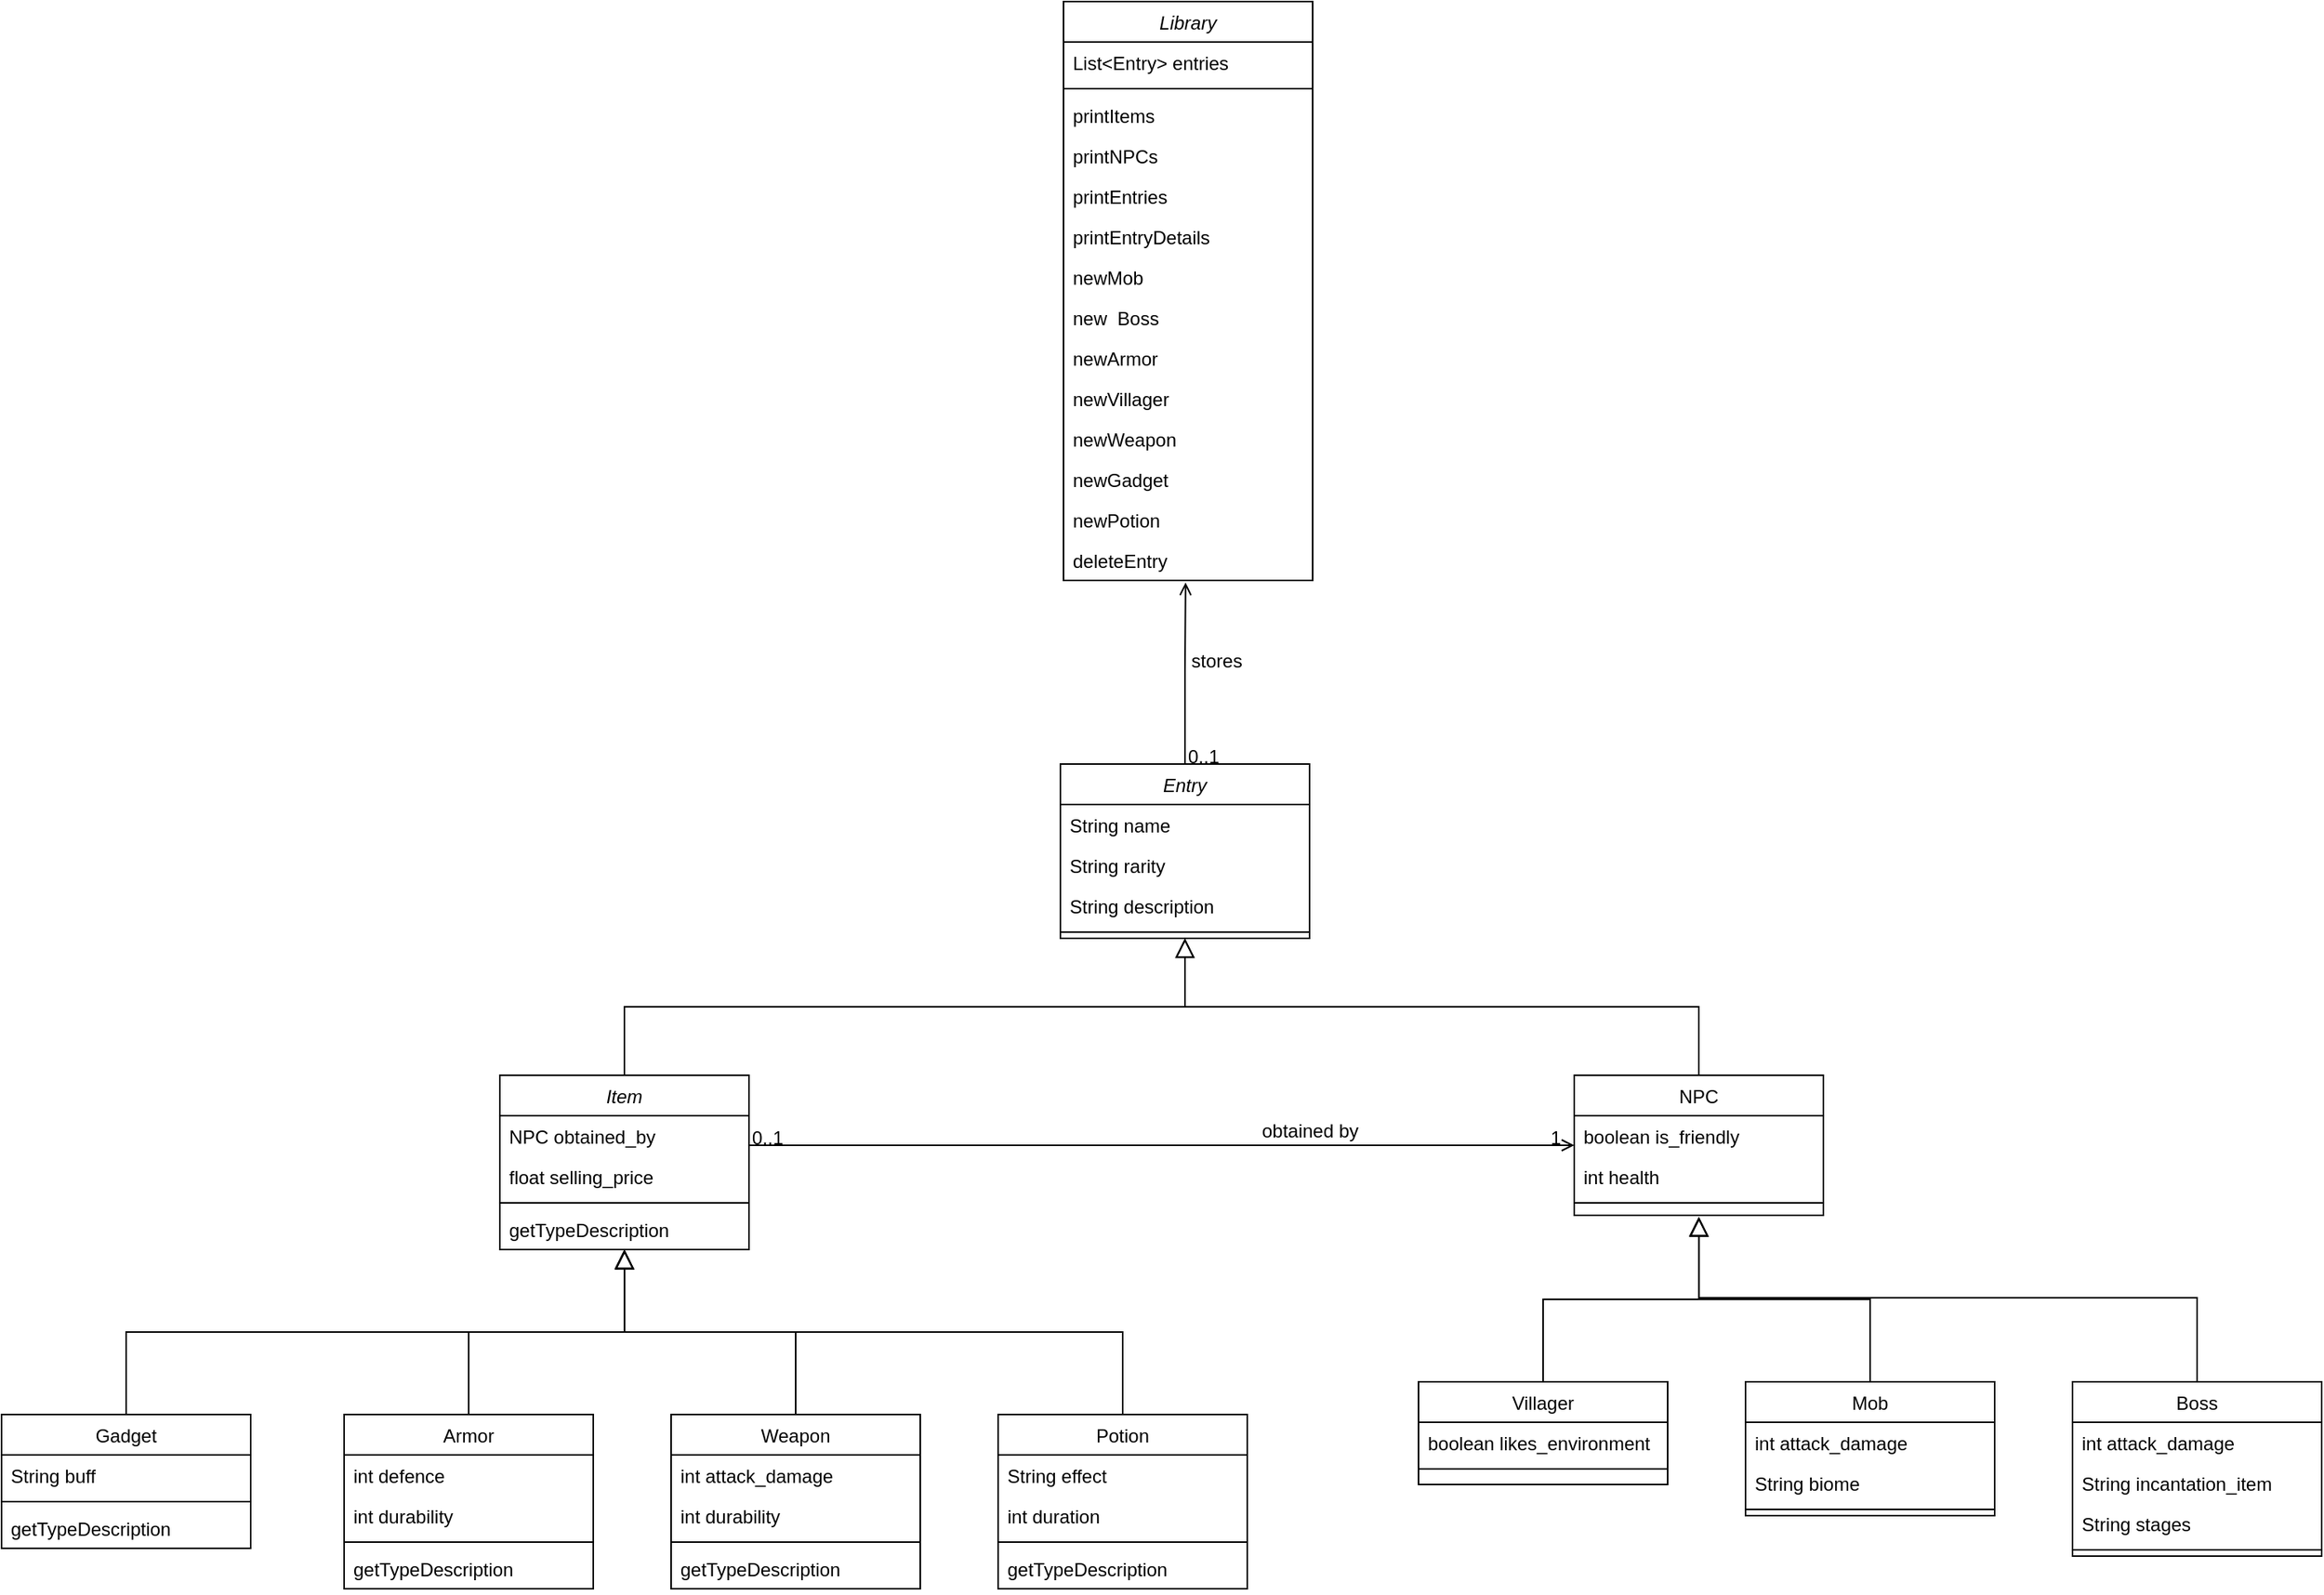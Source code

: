 <mxfile version="20.8.4" type="device"><diagram id="C5RBs43oDa-KdzZeNtuy" name="Page-1"><mxGraphModel dx="2862" dy="2291" grid="1" gridSize="10" guides="1" tooltips="1" connect="1" arrows="1" fold="1" page="1" pageScale="1" pageWidth="827" pageHeight="1169" math="0" shadow="0"><root><mxCell id="WIyWlLk6GJQsqaUBKTNV-0"/><mxCell id="WIyWlLk6GJQsqaUBKTNV-1" parent="WIyWlLk6GJQsqaUBKTNV-0"/><mxCell id="zkfFHV4jXpPFQw0GAbJ--0" value="Item" style="swimlane;fontStyle=2;align=center;verticalAlign=top;childLayout=stackLayout;horizontal=1;startSize=26;horizontalStack=0;resizeParent=1;resizeLast=0;collapsible=1;marginBottom=0;rounded=0;shadow=0;strokeWidth=1;" parent="WIyWlLk6GJQsqaUBKTNV-1" vertex="1"><mxGeometry x="220" y="500" width="160" height="112" as="geometry"><mxRectangle x="230" y="140" width="160" height="26" as="alternateBounds"/></mxGeometry></mxCell><mxCell id="zkfFHV4jXpPFQw0GAbJ--3" value="NPC obtained_by" style="text;align=left;verticalAlign=top;spacingLeft=4;spacingRight=4;overflow=hidden;rotatable=0;points=[[0,0.5],[1,0.5]];portConstraint=eastwest;rounded=0;shadow=0;html=0;" parent="zkfFHV4jXpPFQw0GAbJ--0" vertex="1"><mxGeometry y="26" width="160" height="26" as="geometry"/></mxCell><mxCell id="cBtVYRipqRbybCZdaQhx-9" value="float selling_price" style="text;align=left;verticalAlign=top;spacingLeft=4;spacingRight=4;overflow=hidden;rotatable=0;points=[[0,0.5],[1,0.5]];portConstraint=eastwest;rounded=0;shadow=0;html=0;" parent="zkfFHV4jXpPFQw0GAbJ--0" vertex="1"><mxGeometry y="52" width="160" height="26" as="geometry"/></mxCell><mxCell id="zkfFHV4jXpPFQw0GAbJ--4" value="" style="line;html=1;strokeWidth=1;align=left;verticalAlign=middle;spacingTop=-1;spacingLeft=3;spacingRight=3;rotatable=0;labelPosition=right;points=[];portConstraint=eastwest;" parent="zkfFHV4jXpPFQw0GAbJ--0" vertex="1"><mxGeometry y="78" width="160" height="8" as="geometry"/></mxCell><mxCell id="cBtVYRipqRbybCZdaQhx-77" value="getTypeDescription" style="text;align=left;verticalAlign=top;spacingLeft=4;spacingRight=4;overflow=hidden;rotatable=0;points=[[0,0.5],[1,0.5]];portConstraint=eastwest;rounded=0;shadow=0;html=0;" parent="zkfFHV4jXpPFQw0GAbJ--0" vertex="1"><mxGeometry y="86" width="160" height="26" as="geometry"/></mxCell><mxCell id="zkfFHV4jXpPFQw0GAbJ--6" value="Armor" style="swimlane;fontStyle=0;align=center;verticalAlign=top;childLayout=stackLayout;horizontal=1;startSize=26;horizontalStack=0;resizeParent=1;resizeLast=0;collapsible=1;marginBottom=0;rounded=0;shadow=0;strokeWidth=1;" parent="WIyWlLk6GJQsqaUBKTNV-1" vertex="1"><mxGeometry x="120" y="718" width="160" height="112" as="geometry"><mxRectangle x="120" y="360" width="160" height="26" as="alternateBounds"/></mxGeometry></mxCell><mxCell id="zkfFHV4jXpPFQw0GAbJ--7" value="int defence" style="text;align=left;verticalAlign=top;spacingLeft=4;spacingRight=4;overflow=hidden;rotatable=0;points=[[0,0.5],[1,0.5]];portConstraint=eastwest;" parent="zkfFHV4jXpPFQw0GAbJ--6" vertex="1"><mxGeometry y="26" width="160" height="26" as="geometry"/></mxCell><mxCell id="zkfFHV4jXpPFQw0GAbJ--8" value="int durability" style="text;align=left;verticalAlign=top;spacingLeft=4;spacingRight=4;overflow=hidden;rotatable=0;points=[[0,0.5],[1,0.5]];portConstraint=eastwest;rounded=0;shadow=0;html=0;" parent="zkfFHV4jXpPFQw0GAbJ--6" vertex="1"><mxGeometry y="52" width="160" height="26" as="geometry"/></mxCell><mxCell id="zkfFHV4jXpPFQw0GAbJ--9" value="" style="line;html=1;strokeWidth=1;align=left;verticalAlign=middle;spacingTop=-1;spacingLeft=3;spacingRight=3;rotatable=0;labelPosition=right;points=[];portConstraint=eastwest;" parent="zkfFHV4jXpPFQw0GAbJ--6" vertex="1"><mxGeometry y="78" width="160" height="8" as="geometry"/></mxCell><mxCell id="cBtVYRipqRbybCZdaQhx-80" value="getTypeDescription" style="text;align=left;verticalAlign=top;spacingLeft=4;spacingRight=4;overflow=hidden;rotatable=0;points=[[0,0.5],[1,0.5]];portConstraint=eastwest;rounded=0;shadow=0;html=0;" parent="zkfFHV4jXpPFQw0GAbJ--6" vertex="1"><mxGeometry y="86" width="160" height="26" as="geometry"/></mxCell><mxCell id="zkfFHV4jXpPFQw0GAbJ--12" value="" style="endArrow=block;endSize=10;endFill=0;shadow=0;strokeWidth=1;rounded=0;edgeStyle=elbowEdgeStyle;elbow=vertical;" parent="WIyWlLk6GJQsqaUBKTNV-1" source="zkfFHV4jXpPFQw0GAbJ--6" edge="1"><mxGeometry width="160" relative="1" as="geometry"><mxPoint x="200" y="635" as="sourcePoint"/><mxPoint x="300" y="612.0" as="targetPoint"/></mxGeometry></mxCell><mxCell id="zkfFHV4jXpPFQw0GAbJ--13" value="Weapon" style="swimlane;fontStyle=0;align=center;verticalAlign=top;childLayout=stackLayout;horizontal=1;startSize=26;horizontalStack=0;resizeParent=1;resizeLast=0;collapsible=1;marginBottom=0;rounded=0;shadow=0;strokeWidth=1;" parent="WIyWlLk6GJQsqaUBKTNV-1" vertex="1"><mxGeometry x="330" y="718" width="160" height="112" as="geometry"><mxRectangle x="340" y="380" width="170" height="26" as="alternateBounds"/></mxGeometry></mxCell><mxCell id="zkfFHV4jXpPFQw0GAbJ--14" value="int attack_damage" style="text;align=left;verticalAlign=top;spacingLeft=4;spacingRight=4;overflow=hidden;rotatable=0;points=[[0,0.5],[1,0.5]];portConstraint=eastwest;" parent="zkfFHV4jXpPFQw0GAbJ--13" vertex="1"><mxGeometry y="26" width="160" height="26" as="geometry"/></mxCell><mxCell id="cBtVYRipqRbybCZdaQhx-12" value="int durability" style="text;align=left;verticalAlign=top;spacingLeft=4;spacingRight=4;overflow=hidden;rotatable=0;points=[[0,0.5],[1,0.5]];portConstraint=eastwest;" parent="zkfFHV4jXpPFQw0GAbJ--13" vertex="1"><mxGeometry y="52" width="160" height="26" as="geometry"/></mxCell><mxCell id="zkfFHV4jXpPFQw0GAbJ--15" value="" style="line;html=1;strokeWidth=1;align=left;verticalAlign=middle;spacingTop=-1;spacingLeft=3;spacingRight=3;rotatable=0;labelPosition=right;points=[];portConstraint=eastwest;" parent="zkfFHV4jXpPFQw0GAbJ--13" vertex="1"><mxGeometry y="78" width="160" height="8" as="geometry"/></mxCell><mxCell id="cBtVYRipqRbybCZdaQhx-79" value="getTypeDescription" style="text;align=left;verticalAlign=top;spacingLeft=4;spacingRight=4;overflow=hidden;rotatable=0;points=[[0,0.5],[1,0.5]];portConstraint=eastwest;rounded=0;shadow=0;html=0;" parent="zkfFHV4jXpPFQw0GAbJ--13" vertex="1"><mxGeometry y="86" width="160" height="26" as="geometry"/></mxCell><mxCell id="zkfFHV4jXpPFQw0GAbJ--16" value="" style="endArrow=block;endSize=10;endFill=0;shadow=0;strokeWidth=1;rounded=0;edgeStyle=elbowEdgeStyle;elbow=vertical;" parent="WIyWlLk6GJQsqaUBKTNV-1" source="zkfFHV4jXpPFQw0GAbJ--13" edge="1"><mxGeometry width="160" relative="1" as="geometry"><mxPoint x="210" y="805" as="sourcePoint"/><mxPoint x="300" y="612.0" as="targetPoint"/></mxGeometry></mxCell><mxCell id="zkfFHV4jXpPFQw0GAbJ--17" value="NPC" style="swimlane;fontStyle=0;align=center;verticalAlign=top;childLayout=stackLayout;horizontal=1;startSize=26;horizontalStack=0;resizeParent=1;resizeLast=0;collapsible=1;marginBottom=0;rounded=0;shadow=0;strokeWidth=1;" parent="WIyWlLk6GJQsqaUBKTNV-1" vertex="1"><mxGeometry x="910" y="500" width="160" height="90" as="geometry"><mxRectangle x="550" y="140" width="160" height="26" as="alternateBounds"/></mxGeometry></mxCell><mxCell id="cBtVYRipqRbybCZdaQhx-35" value="boolean is_friendly" style="text;align=left;verticalAlign=top;spacingLeft=4;spacingRight=4;overflow=hidden;rotatable=0;points=[[0,0.5],[1,0.5]];portConstraint=eastwest;rounded=0;shadow=0;html=0;" parent="zkfFHV4jXpPFQw0GAbJ--17" vertex="1"><mxGeometry y="26" width="160" height="26" as="geometry"/></mxCell><mxCell id="zkfFHV4jXpPFQw0GAbJ--20" value="int health" style="text;align=left;verticalAlign=top;spacingLeft=4;spacingRight=4;overflow=hidden;rotatable=0;points=[[0,0.5],[1,0.5]];portConstraint=eastwest;rounded=0;shadow=0;html=0;" parent="zkfFHV4jXpPFQw0GAbJ--17" vertex="1"><mxGeometry y="52" width="160" height="26" as="geometry"/></mxCell><mxCell id="zkfFHV4jXpPFQw0GAbJ--23" value="" style="line;html=1;strokeWidth=1;align=left;verticalAlign=middle;spacingTop=-1;spacingLeft=3;spacingRight=3;rotatable=0;labelPosition=right;points=[];portConstraint=eastwest;" parent="zkfFHV4jXpPFQw0GAbJ--17" vertex="1"><mxGeometry y="78" width="160" height="8" as="geometry"/></mxCell><mxCell id="zkfFHV4jXpPFQw0GAbJ--26" value="" style="endArrow=open;shadow=0;strokeWidth=1;rounded=0;endFill=1;edgeStyle=elbowEdgeStyle;elbow=vertical;" parent="WIyWlLk6GJQsqaUBKTNV-1" source="zkfFHV4jXpPFQw0GAbJ--0" target="zkfFHV4jXpPFQw0GAbJ--17" edge="1"><mxGeometry x="0.5" y="41" relative="1" as="geometry"><mxPoint x="380" y="602" as="sourcePoint"/><mxPoint x="540" y="602" as="targetPoint"/><mxPoint x="-40" y="32" as="offset"/></mxGeometry></mxCell><mxCell id="zkfFHV4jXpPFQw0GAbJ--27" value="0..1" style="resizable=0;align=left;verticalAlign=bottom;labelBackgroundColor=none;fontSize=12;" parent="zkfFHV4jXpPFQw0GAbJ--26" connectable="0" vertex="1"><mxGeometry x="-1" relative="1" as="geometry"><mxPoint y="4" as="offset"/></mxGeometry></mxCell><mxCell id="zkfFHV4jXpPFQw0GAbJ--28" value="1" style="resizable=0;align=right;verticalAlign=bottom;labelBackgroundColor=none;fontSize=12;" parent="zkfFHV4jXpPFQw0GAbJ--26" connectable="0" vertex="1"><mxGeometry x="1" relative="1" as="geometry"><mxPoint x="-7" y="4" as="offset"/></mxGeometry></mxCell><mxCell id="zkfFHV4jXpPFQw0GAbJ--29" value="obtained by" style="text;html=1;resizable=0;points=[];;align=center;verticalAlign=middle;labelBackgroundColor=none;rounded=0;shadow=0;strokeWidth=1;fontSize=12;" parent="zkfFHV4jXpPFQw0GAbJ--26" vertex="1" connectable="0"><mxGeometry x="0.5" y="49" relative="1" as="geometry"><mxPoint x="-38" y="40" as="offset"/></mxGeometry></mxCell><mxCell id="cBtVYRipqRbybCZdaQhx-0" value="Potion" style="swimlane;fontStyle=0;align=center;verticalAlign=top;childLayout=stackLayout;horizontal=1;startSize=26;horizontalStack=0;resizeParent=1;resizeLast=0;collapsible=1;marginBottom=0;rounded=0;shadow=0;strokeWidth=1;" parent="WIyWlLk6GJQsqaUBKTNV-1" vertex="1"><mxGeometry x="540" y="718" width="160" height="112" as="geometry"><mxRectangle x="340" y="380" width="170" height="26" as="alternateBounds"/></mxGeometry></mxCell><mxCell id="cBtVYRipqRbybCZdaQhx-1" value="String effect" style="text;align=left;verticalAlign=top;spacingLeft=4;spacingRight=4;overflow=hidden;rotatable=0;points=[[0,0.5],[1,0.5]];portConstraint=eastwest;" parent="cBtVYRipqRbybCZdaQhx-0" vertex="1"><mxGeometry y="26" width="160" height="26" as="geometry"/></mxCell><mxCell id="cBtVYRipqRbybCZdaQhx-10" value="int duration" style="text;align=left;verticalAlign=top;spacingLeft=4;spacingRight=4;overflow=hidden;rotatable=0;points=[[0,0.5],[1,0.5]];portConstraint=eastwest;" parent="cBtVYRipqRbybCZdaQhx-0" vertex="1"><mxGeometry y="52" width="160" height="26" as="geometry"/></mxCell><mxCell id="cBtVYRipqRbybCZdaQhx-2" value="" style="line;html=1;strokeWidth=1;align=left;verticalAlign=middle;spacingTop=-1;spacingLeft=3;spacingRight=3;rotatable=0;labelPosition=right;points=[];portConstraint=eastwest;" parent="cBtVYRipqRbybCZdaQhx-0" vertex="1"><mxGeometry y="78" width="160" height="8" as="geometry"/></mxCell><mxCell id="cBtVYRipqRbybCZdaQhx-78" value="getTypeDescription" style="text;align=left;verticalAlign=top;spacingLeft=4;spacingRight=4;overflow=hidden;rotatable=0;points=[[0,0.5],[1,0.5]];portConstraint=eastwest;rounded=0;shadow=0;html=0;" parent="cBtVYRipqRbybCZdaQhx-0" vertex="1"><mxGeometry y="86" width="160" height="26" as="geometry"/></mxCell><mxCell id="cBtVYRipqRbybCZdaQhx-3" value="Gadget" style="swimlane;fontStyle=0;align=center;verticalAlign=top;childLayout=stackLayout;horizontal=1;startSize=26;horizontalStack=0;resizeParent=1;resizeLast=0;collapsible=1;marginBottom=0;rounded=0;shadow=0;strokeWidth=1;" parent="WIyWlLk6GJQsqaUBKTNV-1" vertex="1"><mxGeometry x="-100" y="718" width="160" height="86" as="geometry"><mxRectangle x="340" y="380" width="170" height="26" as="alternateBounds"/></mxGeometry></mxCell><mxCell id="cBtVYRipqRbybCZdaQhx-4" value="String buff" style="text;align=left;verticalAlign=top;spacingLeft=4;spacingRight=4;overflow=hidden;rotatable=0;points=[[0,0.5],[1,0.5]];portConstraint=eastwest;" parent="cBtVYRipqRbybCZdaQhx-3" vertex="1"><mxGeometry y="26" width="160" height="26" as="geometry"/></mxCell><mxCell id="cBtVYRipqRbybCZdaQhx-5" value="" style="line;html=1;strokeWidth=1;align=left;verticalAlign=middle;spacingTop=-1;spacingLeft=3;spacingRight=3;rotatable=0;labelPosition=right;points=[];portConstraint=eastwest;" parent="cBtVYRipqRbybCZdaQhx-3" vertex="1"><mxGeometry y="52" width="160" height="8" as="geometry"/></mxCell><mxCell id="cBtVYRipqRbybCZdaQhx-82" value="getTypeDescription" style="text;align=left;verticalAlign=top;spacingLeft=4;spacingRight=4;overflow=hidden;rotatable=0;points=[[0,0.5],[1,0.5]];portConstraint=eastwest;rounded=0;shadow=0;html=0;" parent="cBtVYRipqRbybCZdaQhx-3" vertex="1"><mxGeometry y="60" width="160" height="26" as="geometry"/></mxCell><mxCell id="cBtVYRipqRbybCZdaQhx-6" value="" style="endArrow=block;endSize=10;endFill=0;shadow=0;strokeWidth=1;rounded=0;edgeStyle=elbowEdgeStyle;elbow=vertical;exitX=0.5;exitY=0;exitDx=0;exitDy=0;" parent="WIyWlLk6GJQsqaUBKTNV-1" source="cBtVYRipqRbybCZdaQhx-3" edge="1"><mxGeometry width="160" relative="1" as="geometry"><mxPoint x="210" y="728" as="sourcePoint"/><mxPoint x="300" y="612.0" as="targetPoint"/></mxGeometry></mxCell><mxCell id="cBtVYRipqRbybCZdaQhx-7" value="" style="endArrow=block;endSize=10;endFill=0;shadow=0;strokeWidth=1;rounded=0;edgeStyle=elbowEdgeStyle;elbow=vertical;exitX=0.5;exitY=0;exitDx=0;exitDy=0;entryX=0.501;entryY=1.01;entryDx=0;entryDy=0;entryPerimeter=0;" parent="WIyWlLk6GJQsqaUBKTNV-1" source="cBtVYRipqRbybCZdaQhx-0" edge="1"><mxGeometry width="160" relative="1" as="geometry"><mxPoint x="420" y="726" as="sourcePoint"/><mxPoint x="300.16" y="612.26" as="targetPoint"/></mxGeometry></mxCell><mxCell id="cBtVYRipqRbybCZdaQhx-14" value="Villager" style="swimlane;fontStyle=0;align=center;verticalAlign=top;childLayout=stackLayout;horizontal=1;startSize=26;horizontalStack=0;resizeParent=1;resizeLast=0;collapsible=1;marginBottom=0;rounded=0;shadow=0;strokeWidth=1;" parent="WIyWlLk6GJQsqaUBKTNV-1" vertex="1"><mxGeometry x="810" y="697" width="160" height="66" as="geometry"><mxRectangle x="120" y="360" width="160" height="26" as="alternateBounds"/></mxGeometry></mxCell><mxCell id="cBtVYRipqRbybCZdaQhx-16" value="boolean likes_environment" style="text;align=left;verticalAlign=top;spacingLeft=4;spacingRight=4;overflow=hidden;rotatable=0;points=[[0,0.5],[1,0.5]];portConstraint=eastwest;rounded=0;shadow=0;html=0;" parent="cBtVYRipqRbybCZdaQhx-14" vertex="1"><mxGeometry y="26" width="160" height="26" as="geometry"/></mxCell><mxCell id="cBtVYRipqRbybCZdaQhx-17" value="" style="line;html=1;strokeWidth=1;align=left;verticalAlign=middle;spacingTop=-1;spacingLeft=3;spacingRight=3;rotatable=0;labelPosition=right;points=[];portConstraint=eastwest;" parent="cBtVYRipqRbybCZdaQhx-14" vertex="1"><mxGeometry y="52" width="160" height="8" as="geometry"/></mxCell><mxCell id="cBtVYRipqRbybCZdaQhx-18" value="" style="endArrow=block;endSize=10;endFill=0;shadow=0;strokeWidth=1;rounded=0;edgeStyle=elbowEdgeStyle;elbow=vertical;" parent="WIyWlLk6GJQsqaUBKTNV-1" source="cBtVYRipqRbybCZdaQhx-14" edge="1"><mxGeometry width="160" relative="1" as="geometry"><mxPoint x="890" y="540" as="sourcePoint"/><mxPoint x="990" y="591.0" as="targetPoint"/></mxGeometry></mxCell><mxCell id="cBtVYRipqRbybCZdaQhx-19" value="Mob" style="swimlane;fontStyle=0;align=center;verticalAlign=top;childLayout=stackLayout;horizontal=1;startSize=26;horizontalStack=0;resizeParent=1;resizeLast=0;collapsible=1;marginBottom=0;rounded=0;shadow=0;strokeWidth=1;" parent="WIyWlLk6GJQsqaUBKTNV-1" vertex="1"><mxGeometry x="1020" y="697" width="160" height="86" as="geometry"><mxRectangle x="340" y="380" width="170" height="26" as="alternateBounds"/></mxGeometry></mxCell><mxCell id="cBtVYRipqRbybCZdaQhx-20" value="int attack_damage" style="text;align=left;verticalAlign=top;spacingLeft=4;spacingRight=4;overflow=hidden;rotatable=0;points=[[0,0.5],[1,0.5]];portConstraint=eastwest;" parent="cBtVYRipqRbybCZdaQhx-19" vertex="1"><mxGeometry y="26" width="160" height="26" as="geometry"/></mxCell><mxCell id="cBtVYRipqRbybCZdaQhx-34" value="String biome" style="text;align=left;verticalAlign=top;spacingLeft=4;spacingRight=4;overflow=hidden;rotatable=0;points=[[0,0.5],[1,0.5]];portConstraint=eastwest;" parent="cBtVYRipqRbybCZdaQhx-19" vertex="1"><mxGeometry y="52" width="160" height="26" as="geometry"/></mxCell><mxCell id="cBtVYRipqRbybCZdaQhx-22" value="" style="line;html=1;strokeWidth=1;align=left;verticalAlign=middle;spacingTop=-1;spacingLeft=3;spacingRight=3;rotatable=0;labelPosition=right;points=[];portConstraint=eastwest;" parent="cBtVYRipqRbybCZdaQhx-19" vertex="1"><mxGeometry y="78" width="160" height="8" as="geometry"/></mxCell><mxCell id="cBtVYRipqRbybCZdaQhx-23" value="" style="endArrow=block;endSize=10;endFill=0;shadow=0;strokeWidth=1;rounded=0;edgeStyle=elbowEdgeStyle;elbow=vertical;" parent="WIyWlLk6GJQsqaUBKTNV-1" source="cBtVYRipqRbybCZdaQhx-19" edge="1"><mxGeometry width="160" relative="1" as="geometry"><mxPoint x="900" y="710" as="sourcePoint"/><mxPoint x="990" y="591.0" as="targetPoint"/></mxGeometry></mxCell><mxCell id="cBtVYRipqRbybCZdaQhx-24" value="Boss" style="swimlane;fontStyle=0;align=center;verticalAlign=top;childLayout=stackLayout;horizontal=1;startSize=26;horizontalStack=0;resizeParent=1;resizeLast=0;collapsible=1;marginBottom=0;rounded=0;shadow=0;strokeWidth=1;" parent="WIyWlLk6GJQsqaUBKTNV-1" vertex="1"><mxGeometry x="1230" y="697" width="160" height="112" as="geometry"><mxRectangle x="340" y="380" width="170" height="26" as="alternateBounds"/></mxGeometry></mxCell><mxCell id="cBtVYRipqRbybCZdaQhx-25" value="int attack_damage" style="text;align=left;verticalAlign=top;spacingLeft=4;spacingRight=4;overflow=hidden;rotatable=0;points=[[0,0.5],[1,0.5]];portConstraint=eastwest;" parent="cBtVYRipqRbybCZdaQhx-24" vertex="1"><mxGeometry y="26" width="160" height="26" as="geometry"/></mxCell><mxCell id="cBtVYRipqRbybCZdaQhx-26" value="String incantation_item" style="text;align=left;verticalAlign=top;spacingLeft=4;spacingRight=4;overflow=hidden;rotatable=0;points=[[0,0.5],[1,0.5]];portConstraint=eastwest;" parent="cBtVYRipqRbybCZdaQhx-24" vertex="1"><mxGeometry y="52" width="160" height="26" as="geometry"/></mxCell><mxCell id="cBtVYRipqRbybCZdaQhx-37" value="String stages" style="text;align=left;verticalAlign=top;spacingLeft=4;spacingRight=4;overflow=hidden;rotatable=0;points=[[0,0.5],[1,0.5]];portConstraint=eastwest;" parent="cBtVYRipqRbybCZdaQhx-24" vertex="1"><mxGeometry y="78" width="160" height="26" as="geometry"/></mxCell><mxCell id="cBtVYRipqRbybCZdaQhx-27" value="" style="line;html=1;strokeWidth=1;align=left;verticalAlign=middle;spacingTop=-1;spacingLeft=3;spacingRight=3;rotatable=0;labelPosition=right;points=[];portConstraint=eastwest;" parent="cBtVYRipqRbybCZdaQhx-24" vertex="1"><mxGeometry y="104" width="160" height="8" as="geometry"/></mxCell><mxCell id="cBtVYRipqRbybCZdaQhx-32" value="" style="endArrow=block;endSize=10;endFill=0;shadow=0;strokeWidth=1;rounded=0;edgeStyle=elbowEdgeStyle;elbow=vertical;exitX=0.5;exitY=0;exitDx=0;exitDy=0;entryX=0.501;entryY=1.01;entryDx=0;entryDy=0;entryPerimeter=0;" parent="WIyWlLk6GJQsqaUBKTNV-1" source="cBtVYRipqRbybCZdaQhx-24" edge="1"><mxGeometry width="160" relative="1" as="geometry"><mxPoint x="1110" y="705" as="sourcePoint"/><mxPoint x="990.16" y="591.26" as="targetPoint"/><Array as="points"><mxPoint x="1225" y="643"/></Array></mxGeometry></mxCell><mxCell id="cBtVYRipqRbybCZdaQhx-46" value="Library" style="swimlane;fontStyle=2;align=center;verticalAlign=top;childLayout=stackLayout;horizontal=1;startSize=26;horizontalStack=0;resizeParent=1;resizeLast=0;collapsible=1;marginBottom=0;rounded=0;shadow=0;strokeWidth=1;" parent="WIyWlLk6GJQsqaUBKTNV-1" vertex="1"><mxGeometry x="582" y="-190" width="160" height="372" as="geometry"><mxRectangle x="230" y="140" width="160" height="26" as="alternateBounds"/></mxGeometry></mxCell><mxCell id="HXsiPpqc7xu4P2TMVK9j-1" value="List&lt;Entry&gt; entries" style="text;align=left;verticalAlign=top;spacingLeft=4;spacingRight=4;overflow=hidden;rotatable=0;points=[[0,0.5],[1,0.5]];portConstraint=eastwest;rounded=0;shadow=0;html=0;" vertex="1" parent="cBtVYRipqRbybCZdaQhx-46"><mxGeometry y="26" width="160" height="26" as="geometry"/></mxCell><mxCell id="cBtVYRipqRbybCZdaQhx-52" value="" style="line;html=1;strokeWidth=1;align=left;verticalAlign=middle;spacingTop=-1;spacingLeft=3;spacingRight=3;rotatable=0;labelPosition=right;points=[];portConstraint=eastwest;" parent="cBtVYRipqRbybCZdaQhx-46" vertex="1"><mxGeometry y="52" width="160" height="8" as="geometry"/></mxCell><mxCell id="cBtVYRipqRbybCZdaQhx-51" value="printItems" style="text;align=left;verticalAlign=top;spacingLeft=4;spacingRight=4;overflow=hidden;rotatable=0;points=[[0,0.5],[1,0.5]];portConstraint=eastwest;rounded=0;shadow=0;html=0;" parent="cBtVYRipqRbybCZdaQhx-46" vertex="1"><mxGeometry y="60" width="160" height="26" as="geometry"/></mxCell><mxCell id="cBtVYRipqRbybCZdaQhx-56" value="printNPCs" style="text;align=left;verticalAlign=top;spacingLeft=4;spacingRight=4;overflow=hidden;rotatable=0;points=[[0,0.5],[1,0.5]];portConstraint=eastwest;rounded=0;shadow=0;html=0;" parent="cBtVYRipqRbybCZdaQhx-46" vertex="1"><mxGeometry y="86" width="160" height="26" as="geometry"/></mxCell><mxCell id="HXsiPpqc7xu4P2TMVK9j-3" value="printEntries" style="text;align=left;verticalAlign=top;spacingLeft=4;spacingRight=4;overflow=hidden;rotatable=0;points=[[0,0.5],[1,0.5]];portConstraint=eastwest;rounded=0;shadow=0;html=0;" vertex="1" parent="cBtVYRipqRbybCZdaQhx-46"><mxGeometry y="112" width="160" height="26" as="geometry"/></mxCell><mxCell id="cBtVYRipqRbybCZdaQhx-57" value="printEntryDetails" style="text;align=left;verticalAlign=top;spacingLeft=4;spacingRight=4;overflow=hidden;rotatable=0;points=[[0,0.5],[1,0.5]];portConstraint=eastwest;rounded=0;shadow=0;html=0;" parent="cBtVYRipqRbybCZdaQhx-46" vertex="1"><mxGeometry y="138" width="160" height="26" as="geometry"/></mxCell><mxCell id="HXsiPpqc7xu4P2TMVK9j-4" value="newMob" style="text;align=left;verticalAlign=top;spacingLeft=4;spacingRight=4;overflow=hidden;rotatable=0;points=[[0,0.5],[1,0.5]];portConstraint=eastwest;rounded=0;shadow=0;html=0;" vertex="1" parent="cBtVYRipqRbybCZdaQhx-46"><mxGeometry y="164" width="160" height="26" as="geometry"/></mxCell><mxCell id="HXsiPpqc7xu4P2TMVK9j-5" value="new  Boss" style="text;align=left;verticalAlign=top;spacingLeft=4;spacingRight=4;overflow=hidden;rotatable=0;points=[[0,0.5],[1,0.5]];portConstraint=eastwest;rounded=0;shadow=0;html=0;" vertex="1" parent="cBtVYRipqRbybCZdaQhx-46"><mxGeometry y="190" width="160" height="26" as="geometry"/></mxCell><mxCell id="HXsiPpqc7xu4P2TMVK9j-6" value="newArmor" style="text;align=left;verticalAlign=top;spacingLeft=4;spacingRight=4;overflow=hidden;rotatable=0;points=[[0,0.5],[1,0.5]];portConstraint=eastwest;rounded=0;shadow=0;html=0;" vertex="1" parent="cBtVYRipqRbybCZdaQhx-46"><mxGeometry y="216" width="160" height="26" as="geometry"/></mxCell><mxCell id="cBtVYRipqRbybCZdaQhx-58" value="newVillager" style="text;align=left;verticalAlign=top;spacingLeft=4;spacingRight=4;overflow=hidden;rotatable=0;points=[[0,0.5],[1,0.5]];portConstraint=eastwest;rounded=0;shadow=0;html=0;" parent="cBtVYRipqRbybCZdaQhx-46" vertex="1"><mxGeometry y="242" width="160" height="26" as="geometry"/></mxCell><mxCell id="cBtVYRipqRbybCZdaQhx-59" value="newWeapon" style="text;align=left;verticalAlign=top;spacingLeft=4;spacingRight=4;overflow=hidden;rotatable=0;points=[[0,0.5],[1,0.5]];portConstraint=eastwest;rounded=0;shadow=0;html=0;" parent="cBtVYRipqRbybCZdaQhx-46" vertex="1"><mxGeometry y="268" width="160" height="26" as="geometry"/></mxCell><mxCell id="HXsiPpqc7xu4P2TMVK9j-2" value="newGadget" style="text;align=left;verticalAlign=top;spacingLeft=4;spacingRight=4;overflow=hidden;rotatable=0;points=[[0,0.5],[1,0.5]];portConstraint=eastwest;rounded=0;shadow=0;html=0;" vertex="1" parent="cBtVYRipqRbybCZdaQhx-46"><mxGeometry y="294" width="160" height="26" as="geometry"/></mxCell><mxCell id="HXsiPpqc7xu4P2TMVK9j-7" value="newPotion" style="text;align=left;verticalAlign=top;spacingLeft=4;spacingRight=4;overflow=hidden;rotatable=0;points=[[0,0.5],[1,0.5]];portConstraint=eastwest;rounded=0;shadow=0;html=0;" vertex="1" parent="cBtVYRipqRbybCZdaQhx-46"><mxGeometry y="320" width="160" height="26" as="geometry"/></mxCell><mxCell id="HXsiPpqc7xu4P2TMVK9j-0" value="deleteEntry" style="text;align=left;verticalAlign=top;spacingLeft=4;spacingRight=4;overflow=hidden;rotatable=0;points=[[0,0.5],[1,0.5]];portConstraint=eastwest;rounded=0;shadow=0;html=0;" vertex="1" parent="cBtVYRipqRbybCZdaQhx-46"><mxGeometry y="346" width="160" height="26" as="geometry"/></mxCell><mxCell id="cBtVYRipqRbybCZdaQhx-60" value="" style="endArrow=open;shadow=0;strokeWidth=1;rounded=0;endFill=1;edgeStyle=elbowEdgeStyle;elbow=vertical;exitX=0.5;exitY=0;exitDx=0;exitDy=0;entryX=0.49;entryY=1.051;entryDx=0;entryDy=0;entryPerimeter=0;" parent="WIyWlLk6GJQsqaUBKTNV-1" source="cBtVYRipqRbybCZdaQhx-68" target="HXsiPpqc7xu4P2TMVK9j-0" edge="1"><mxGeometry x="0.5" y="41" relative="1" as="geometry"><mxPoint x="650" y="370" as="sourcePoint"/><mxPoint x="661" y="200" as="targetPoint"/><mxPoint x="-40" y="32" as="offset"/></mxGeometry></mxCell><mxCell id="cBtVYRipqRbybCZdaQhx-61" value="0..1" style="resizable=0;align=left;verticalAlign=bottom;labelBackgroundColor=none;fontSize=12;" parent="cBtVYRipqRbybCZdaQhx-60" connectable="0" vertex="1"><mxGeometry x="-1" relative="1" as="geometry"><mxPoint y="4" as="offset"/></mxGeometry></mxCell><mxCell id="cBtVYRipqRbybCZdaQhx-63" value="stores" style="text;html=1;resizable=0;points=[];;align=center;verticalAlign=middle;labelBackgroundColor=none;rounded=0;shadow=0;strokeWidth=1;fontSize=12;" parent="cBtVYRipqRbybCZdaQhx-60" vertex="1" connectable="0"><mxGeometry x="0.5" y="49" relative="1" as="geometry"><mxPoint x="68" y="21" as="offset"/></mxGeometry></mxCell><mxCell id="cBtVYRipqRbybCZdaQhx-68" value="Entry" style="swimlane;fontStyle=2;align=center;verticalAlign=top;childLayout=stackLayout;horizontal=1;startSize=26;horizontalStack=0;resizeParent=1;resizeLast=0;collapsible=1;marginBottom=0;rounded=0;shadow=0;strokeWidth=1;" parent="WIyWlLk6GJQsqaUBKTNV-1" vertex="1"><mxGeometry x="580" y="300" width="160" height="112" as="geometry"><mxRectangle x="230" y="140" width="160" height="26" as="alternateBounds"/></mxGeometry></mxCell><mxCell id="cBtVYRipqRbybCZdaQhx-69" value="String name" style="text;align=left;verticalAlign=top;spacingLeft=4;spacingRight=4;overflow=hidden;rotatable=0;points=[[0,0.5],[1,0.5]];portConstraint=eastwest;" parent="cBtVYRipqRbybCZdaQhx-68" vertex="1"><mxGeometry y="26" width="160" height="26" as="geometry"/></mxCell><mxCell id="cBtVYRipqRbybCZdaQhx-70" value="String rarity" style="text;align=left;verticalAlign=top;spacingLeft=4;spacingRight=4;overflow=hidden;rotatable=0;points=[[0,0.5],[1,0.5]];portConstraint=eastwest;rounded=0;shadow=0;html=0;" parent="cBtVYRipqRbybCZdaQhx-68" vertex="1"><mxGeometry y="52" width="160" height="26" as="geometry"/></mxCell><mxCell id="cBtVYRipqRbybCZdaQhx-73" value="String description" style="text;align=left;verticalAlign=top;spacingLeft=4;spacingRight=4;overflow=hidden;rotatable=0;points=[[0,0.5],[1,0.5]];portConstraint=eastwest;rounded=0;shadow=0;html=0;" parent="cBtVYRipqRbybCZdaQhx-68" vertex="1"><mxGeometry y="78" width="160" height="26" as="geometry"/></mxCell><mxCell id="cBtVYRipqRbybCZdaQhx-74" value="" style="line;html=1;strokeWidth=1;align=left;verticalAlign=middle;spacingTop=-1;spacingLeft=3;spacingRight=3;rotatable=0;labelPosition=right;points=[];portConstraint=eastwest;" parent="cBtVYRipqRbybCZdaQhx-68" vertex="1"><mxGeometry y="104" width="160" height="8" as="geometry"/></mxCell><mxCell id="cBtVYRipqRbybCZdaQhx-75" value="" style="endArrow=block;endSize=10;endFill=0;shadow=0;strokeWidth=1;rounded=0;edgeStyle=elbowEdgeStyle;elbow=vertical;exitX=0.5;exitY=0;exitDx=0;exitDy=0;entryX=0.5;entryY=1;entryDx=0;entryDy=0;" parent="WIyWlLk6GJQsqaUBKTNV-1" source="zkfFHV4jXpPFQw0GAbJ--0" target="cBtVYRipqRbybCZdaQhx-68" edge="1"><mxGeometry width="160" relative="1" as="geometry"><mxPoint x="630.0" y="780" as="sourcePoint"/><mxPoint x="310.16" y="674.26" as="targetPoint"/></mxGeometry></mxCell><mxCell id="cBtVYRipqRbybCZdaQhx-76" value="" style="endArrow=block;endSize=10;endFill=0;shadow=0;strokeWidth=1;rounded=0;edgeStyle=elbowEdgeStyle;elbow=vertical;exitX=0.5;exitY=0;exitDx=0;exitDy=0;entryX=0.5;entryY=1;entryDx=0;entryDy=0;" parent="WIyWlLk6GJQsqaUBKTNV-1" source="zkfFHV4jXpPFQw0GAbJ--17" target="cBtVYRipqRbybCZdaQhx-68" edge="1"><mxGeometry width="160" relative="1" as="geometry"><mxPoint x="310" y="510" as="sourcePoint"/><mxPoint x="660" y="420" as="targetPoint"/></mxGeometry></mxCell></root></mxGraphModel></diagram></mxfile>